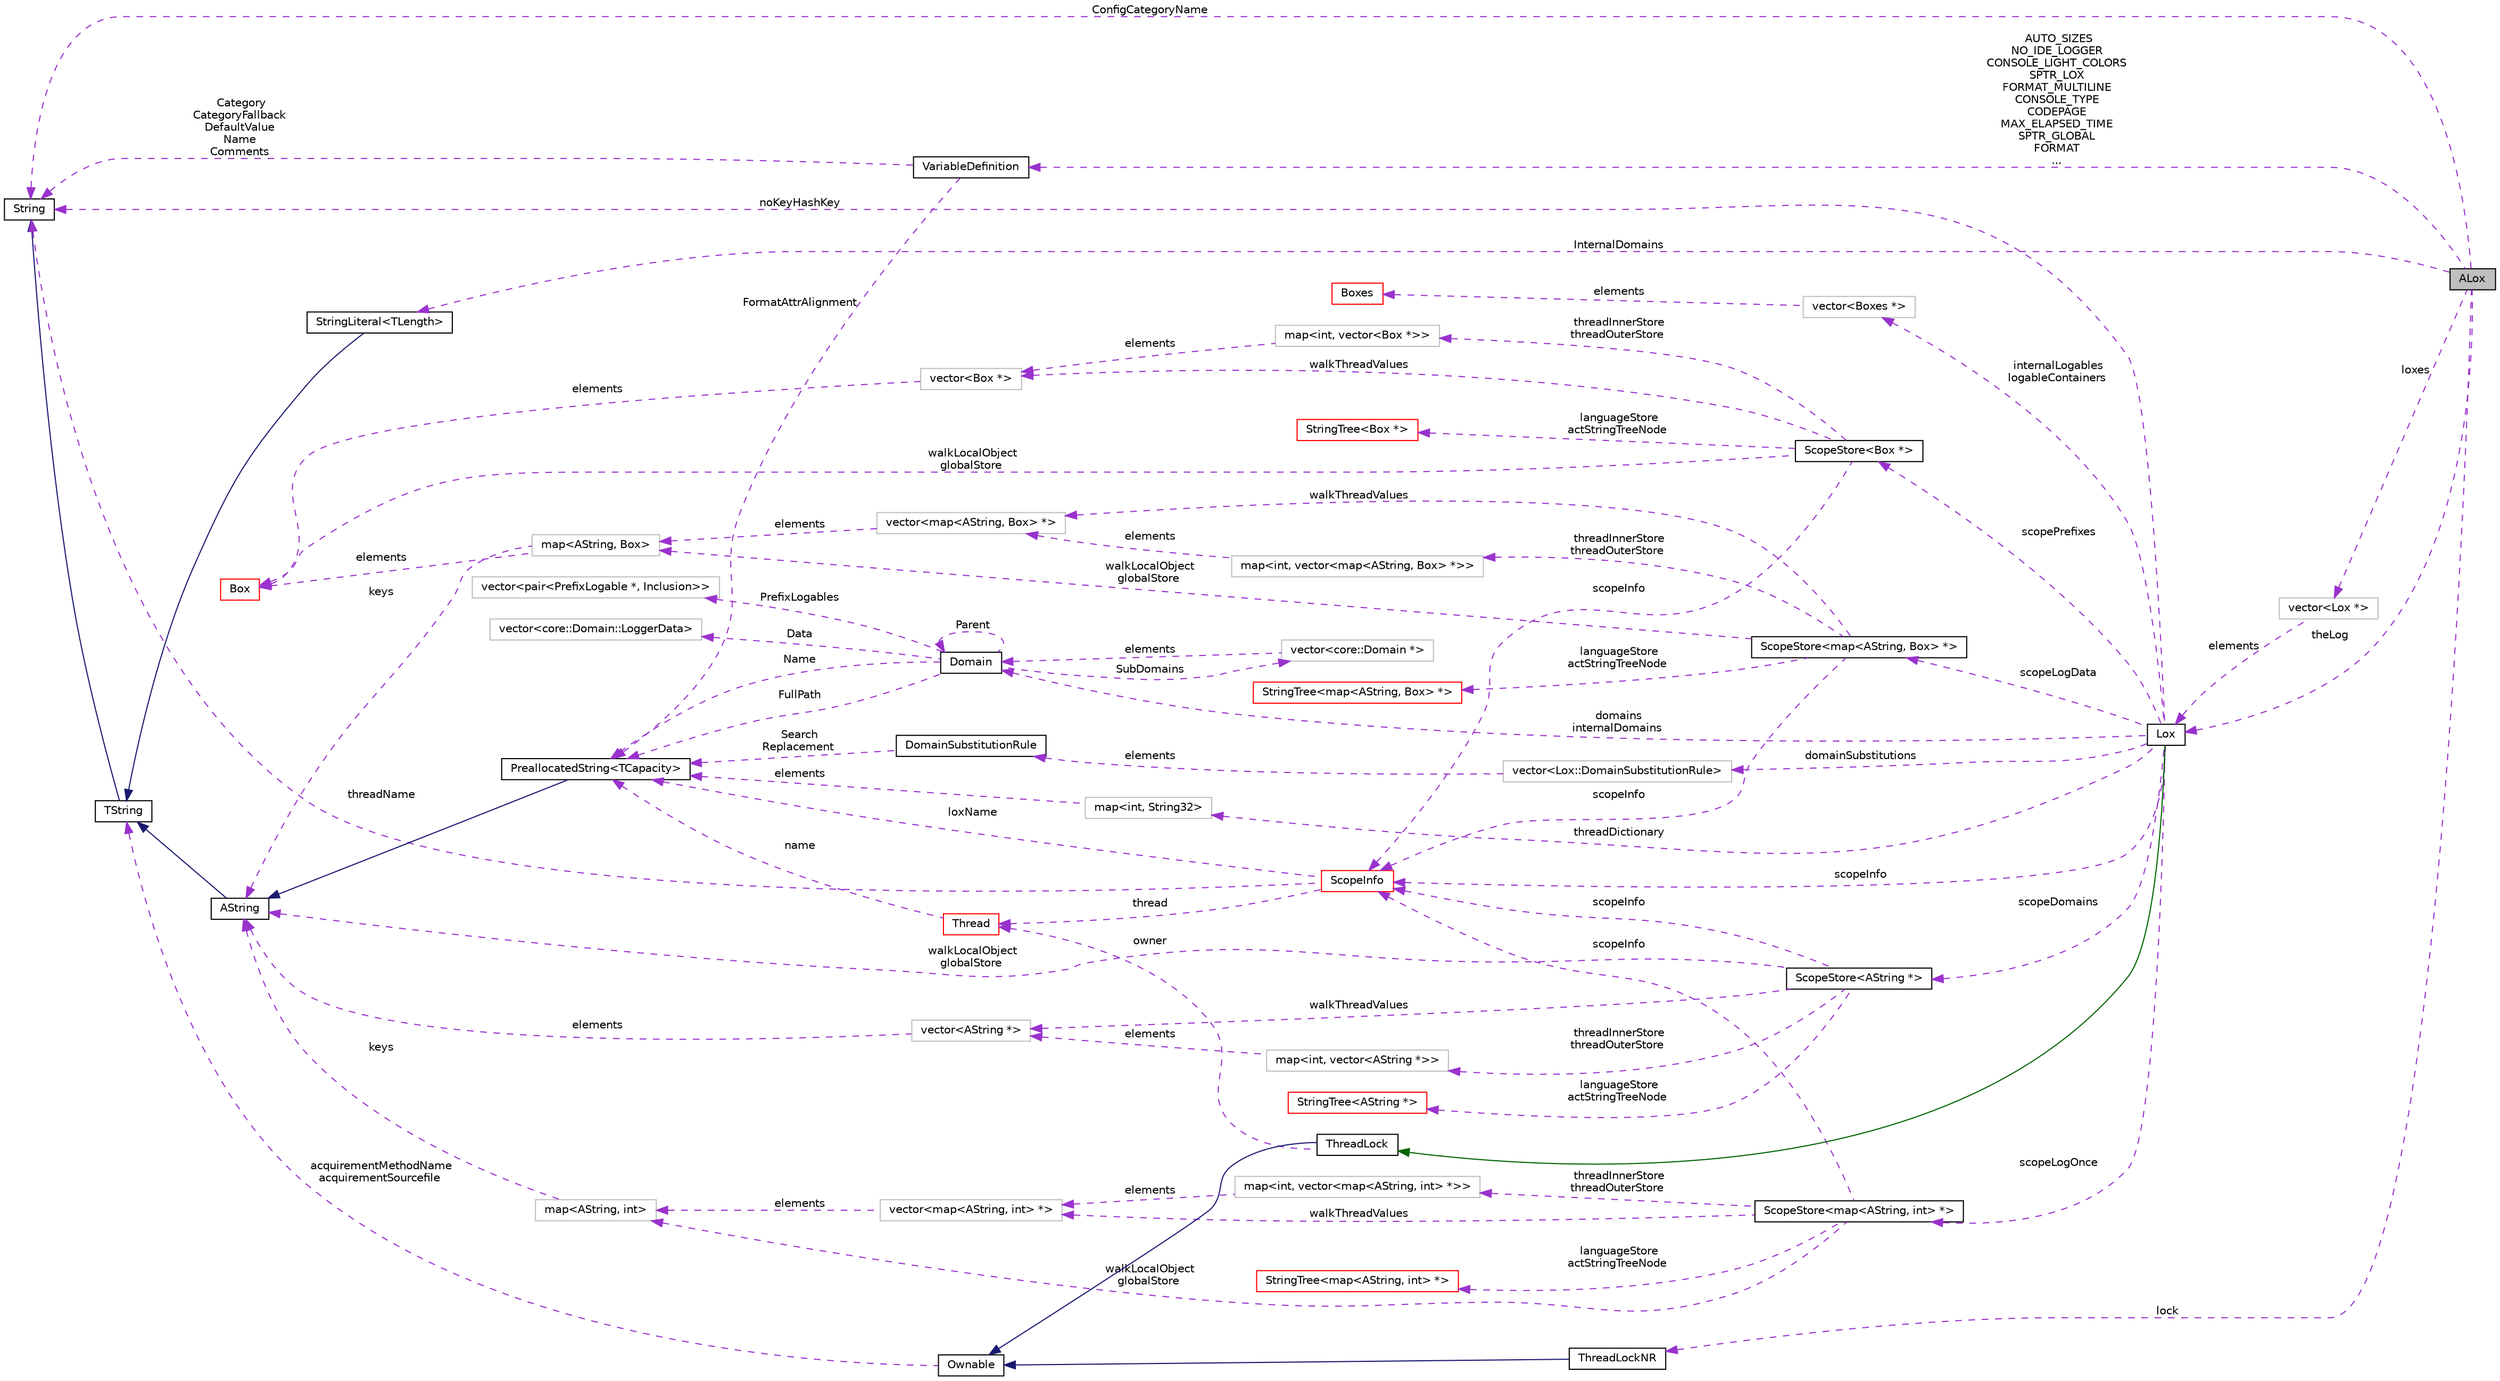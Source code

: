 digraph "ALox"
{
  edge [fontname="Helvetica",fontsize="10",labelfontname="Helvetica",labelfontsize="10"];
  node [fontname="Helvetica",fontsize="10",shape=record];
  rankdir="LR";
  Node1 [label="ALox",height=0.2,width=0.4,color="black", fillcolor="grey75", style="filled", fontcolor="black"];
  Node16 [label="ScopeStore\<map\<AString, Box\> *\>",height=0.2,width=0.4,color="black", fillcolor="white", style="filled",URL="$classaworx_1_1lox_1_1core_1_1ScopeStore.html"];
  Node28 [label="map\<int, vector\<map\<AString, Box\> *\>\>",height=0.2,width=0.4,color="grey75", fillcolor="white", style="filled"];
  Node29 [label="vector\<map\<AString, Box\> *\>",height=0.2,width=0.4,color="grey75", fillcolor="white", style="filled"];
  Node30 [label="map\<AString, Box\>",height=0.2,width=0.4,color="grey75", fillcolor="white", style="filled"];
  Node34 [label="StringTree\<map\<AString, Box\> *\>",height=0.2,width=0.4,color="red", fillcolor="white", style="filled",URL="$classaworx_1_1lib_1_1containers_1_1StringTree.html"];
  Node37 [label="ScopeStore\<AString *\>",height=0.2,width=0.4,color="black", fillcolor="white", style="filled",URL="$classaworx_1_1lox_1_1core_1_1ScopeStore.html"];
  Node38 [label="StringTree\<AString *\>",height=0.2,width=0.4,color="red", fillcolor="white", style="filled",URL="$classaworx_1_1lib_1_1containers_1_1StringTree.html"];
  Node39 [label="vector\<AString *\>",height=0.2,width=0.4,color="grey75", fillcolor="white", style="filled"];
  Node40 [label="map\<int, vector\<AString *\>\>",height=0.2,width=0.4,color="grey75", fillcolor="white", style="filled"];
  Node41 [label="ScopeStore\<Box *\>",height=0.2,width=0.4,color="black", fillcolor="white", style="filled",URL="$classaworx_1_1lox_1_1core_1_1ScopeStore.html"];
  Node42 [label="StringTree\<Box *\>",height=0.2,width=0.4,color="red", fillcolor="white", style="filled",URL="$classaworx_1_1lib_1_1containers_1_1StringTree.html"];
  Node43 [label="vector\<Box *\>",height=0.2,width=0.4,color="grey75", fillcolor="white", style="filled"];
  Node44 [label="map\<int, vector\<Box *\>\>",height=0.2,width=0.4,color="grey75", fillcolor="white", style="filled"];
  Node45 [label="map\<int, String32\>",height=0.2,width=0.4,color="grey75", fillcolor="white", style="filled"];
  Node46 [label="vector\<Lox::DomainSubstitutionRule\>",height=0.2,width=0.4,color="grey75", fillcolor="white", style="filled"];
  Node48 [label="ScopeStore\<map\<AString, int\> *\>",height=0.2,width=0.4,color="black", fillcolor="white", style="filled",URL="$classaworx_1_1lox_1_1core_1_1ScopeStore.html"];
  Node49 [label="map\<int, vector\<map\<AString, int\> *\>\>",height=0.2,width=0.4,color="grey75", fillcolor="white", style="filled"];
  Node50 [label="vector\<map\<AString, int\> *\>",height=0.2,width=0.4,color="grey75", fillcolor="white", style="filled"];
  Node51 [label="map\<AString, int\>",height=0.2,width=0.4,color="grey75", fillcolor="white", style="filled"];
  Node52 [label="StringTree\<map\<AString, int\> *\>",height=0.2,width=0.4,color="red", fillcolor="white", style="filled",URL="$classaworx_1_1lib_1_1containers_1_1StringTree.html"];
  Node53 [label="vector\<Boxes *\>",height=0.2,width=0.4,color="grey75", fillcolor="white", style="filled"];
  Node57 [label="vector\<core::Domain::LoggerData\>",height=0.2,width=0.4,color="grey75", fillcolor="white", style="filled"];
  Node62 [label="vector\<core::Domain *\>",height=0.2,width=0.4,color="grey75", fillcolor="white", style="filled"];
  Node63 [label="vector\<pair\<PrefixLogable *, Inclusion\>\>",height=0.2,width=0.4,color="grey75", fillcolor="white", style="filled"];
  Node64 [label="vector\<Lox *\>",height=0.2,width=0.4,color="grey75", fillcolor="white", style="filled"];
  Node4 [label="PreallocatedString\<TCapacity\>",height=0.2,width=0.4,color="black", fillcolor="white", style="filled",URL="$classaworx_1_1lib_1_1strings_1_1PreallocatedString.html"];
  Node65 [label="StringLiteral\<TLength\>",height=0.2,width=0.4,color="black", fillcolor="white", style="filled",URL="$classaworx_1_1lib_1_1strings_1_1StringLiteral.html"];
  Node2 -> Node1 [dir="back",color="darkorchid3",fontsize="10",style="dashed",label=" ConfigCategoryName" ,fontname="Helvetica"];
  Node2 -> Node3 [dir="back",color="darkorchid3",fontsize="10",style="dashed",label=" Category\nCategoryFallback\nDefaultValue\nName\nComments" ,fontname="Helvetica"];
  Node2 -> Node6 [dir="back",color="midnightblue",fontsize="10",style="solid",fontname="Helvetica"];
  Node2 -> Node9 [dir="back",color="darkorchid3",fontsize="10",style="dashed",label=" noKeyHashKey" ,fontname="Helvetica"];
  Node2 -> Node17 [dir="back",color="darkorchid3",fontsize="10",style="dashed",label=" threadName" ,fontname="Helvetica"];
  Node3 -> Node1 [dir="back",color="darkorchid3",fontsize="10",style="dashed",label=" AUTO_SIZES\nNO_IDE_LOGGER\nCONSOLE_LIGHT_COLORS\nSPTR_LOX\nFORMAT_MULTILINE\nCONSOLE_TYPE\nCODEPAGE\nMAX_ELAPSED_TIME\nSPTR_GLOBAL\nFORMAT\n..." ,fontname="Helvetica"];
  Node4 -> Node3 [dir="back",color="darkorchid3",fontsize="10",style="dashed",label=" FormatAttrAlignment" ,fontname="Helvetica"];
  Node4 -> Node11 [dir="back",color="darkorchid3",fontsize="10",style="dashed",label=" name" ,fontname="Helvetica"];
  Node4 -> Node17 [dir="back",color="darkorchid3",fontsize="10",style="dashed",label=" loxName" ,fontname="Helvetica"];
  Node4 -> Node45 [dir="back",color="darkorchid3",fontsize="10",style="dashed",label=" elements" ,fontname="Helvetica"];
  Node4 -> Node47 [dir="back",color="darkorchid3",fontsize="10",style="dashed",label=" Search\nReplacement" ,fontname="Helvetica"];
  Node4 -> Node56 [dir="back",color="darkorchid3",fontsize="10",style="dashed",label=" Name" ,fontname="Helvetica"];
  Node4 -> Node56 [dir="back",color="darkorchid3",fontsize="10",style="dashed",label=" FullPath" ,fontname="Helvetica"];
  Node5 -> Node4 [dir="back",color="midnightblue",fontsize="10",style="solid",fontname="Helvetica"];
  Node5 -> Node30 [dir="back",color="darkorchid3",fontsize="10",style="dashed",label=" keys" ,fontname="Helvetica"];
  Node5 -> Node37 [dir="back",color="darkorchid3",fontsize="10",style="dashed",label=" walkLocalObject\nglobalStore" ,fontname="Helvetica"];
  Node5 -> Node39 [dir="back",color="darkorchid3",fontsize="10",style="dashed",label=" elements" ,fontname="Helvetica"];
  Node5 -> Node51 [dir="back",color="darkorchid3",fontsize="10",style="dashed",label=" keys" ,fontname="Helvetica"];
  Node6 -> Node5 [dir="back",color="midnightblue",fontsize="10",style="solid",fontname="Helvetica"];
  Node6 -> Node8 [dir="back",color="darkorchid3",fontsize="10",style="dashed",label=" acquirementMethodName\nacquirementSourcefile" ,fontname="Helvetica"];
  Node6 -> Node65 [dir="back",color="midnightblue",fontsize="10",style="solid",fontname="Helvetica"];
  Node7 -> Node1 [dir="back",color="darkorchid3",fontsize="10",style="dashed",label=" lock" ,fontname="Helvetica"];
  Node8 -> Node7 [dir="back",color="midnightblue",fontsize="10",style="solid",fontname="Helvetica"];
  Node8 -> Node10 [dir="back",color="midnightblue",fontsize="10",style="solid",fontname="Helvetica"];
  Node9 -> Node1 [dir="back",color="darkorchid3",fontsize="10",style="dashed",label=" theLog" ,fontname="Helvetica"];
  Node9 -> Node64 [dir="back",color="darkorchid3",fontsize="10",style="dashed",label=" elements" ,fontname="Helvetica"];
  Node10 -> Node9 [dir="back",color="darkgreen",fontsize="10",style="solid",fontname="Helvetica"];
  Node11 -> Node10 [dir="back",color="darkorchid3",fontsize="10",style="dashed",label=" owner" ,fontname="Helvetica"];
  Node11 -> Node17 [dir="back",color="darkorchid3",fontsize="10",style="dashed",label=" thread" ,fontname="Helvetica"];
  Node16 -> Node9 [dir="back",color="darkorchid3",fontsize="10",style="dashed",label=" scopeLogData" ,fontname="Helvetica"];
  Node17 -> Node9 [dir="back",color="darkorchid3",fontsize="10",style="dashed",label=" scopeInfo" ,fontname="Helvetica"];
  Node17 -> Node16 [dir="back",color="darkorchid3",fontsize="10",style="dashed",label=" scopeInfo" ,fontname="Helvetica"];
  Node17 -> Node37 [dir="back",color="darkorchid3",fontsize="10",style="dashed",label=" scopeInfo" ,fontname="Helvetica"];
  Node17 -> Node41 [dir="back",color="darkorchid3",fontsize="10",style="dashed",label=" scopeInfo" ,fontname="Helvetica"];
  Node17 -> Node48 [dir="back",color="darkorchid3",fontsize="10",style="dashed",label=" scopeInfo" ,fontname="Helvetica"];
  Node28 -> Node16 [dir="back",color="darkorchid3",fontsize="10",style="dashed",label=" threadInnerStore\nthreadOuterStore" ,fontname="Helvetica"];
  Node29 -> Node16 [dir="back",color="darkorchid3",fontsize="10",style="dashed",label=" walkThreadValues" ,fontname="Helvetica"];
  Node29 -> Node28 [dir="back",color="darkorchid3",fontsize="10",style="dashed",label=" elements" ,fontname="Helvetica"];
  Node30 -> Node16 [dir="back",color="darkorchid3",fontsize="10",style="dashed",label=" walkLocalObject\nglobalStore" ,fontname="Helvetica"];
  Node30 -> Node29 [dir="back",color="darkorchid3",fontsize="10",style="dashed",label=" elements" ,fontname="Helvetica"];
  Node31 -> Node30 [dir="back",color="darkorchid3",fontsize="10",style="dashed",label=" elements" ,fontname="Helvetica"];
  Node31 -> Node41 [dir="back",color="darkorchid3",fontsize="10",style="dashed",label=" walkLocalObject\nglobalStore" ,fontname="Helvetica"];
  Node31 -> Node43 [dir="back",color="darkorchid3",fontsize="10",style="dashed",label=" elements" ,fontname="Helvetica"];
  Node34 -> Node16 [dir="back",color="darkorchid3",fontsize="10",style="dashed",label=" languageStore\nactStringTreeNode" ,fontname="Helvetica"];
  Node37 -> Node9 [dir="back",color="darkorchid3",fontsize="10",style="dashed",label=" scopeDomains" ,fontname="Helvetica"];
  Node38 -> Node37 [dir="back",color="darkorchid3",fontsize="10",style="dashed",label=" languageStore\nactStringTreeNode" ,fontname="Helvetica"];
  Node39 -> Node37 [dir="back",color="darkorchid3",fontsize="10",style="dashed",label=" walkThreadValues" ,fontname="Helvetica"];
  Node39 -> Node40 [dir="back",color="darkorchid3",fontsize="10",style="dashed",label=" elements" ,fontname="Helvetica"];
  Node40 -> Node37 [dir="back",color="darkorchid3",fontsize="10",style="dashed",label=" threadInnerStore\nthreadOuterStore" ,fontname="Helvetica"];
  Node41 -> Node9 [dir="back",color="darkorchid3",fontsize="10",style="dashed",label=" scopePrefixes" ,fontname="Helvetica"];
  Node42 -> Node41 [dir="back",color="darkorchid3",fontsize="10",style="dashed",label=" languageStore\nactStringTreeNode" ,fontname="Helvetica"];
  Node43 -> Node41 [dir="back",color="darkorchid3",fontsize="10",style="dashed",label=" walkThreadValues" ,fontname="Helvetica"];
  Node43 -> Node44 [dir="back",color="darkorchid3",fontsize="10",style="dashed",label=" elements" ,fontname="Helvetica"];
  Node44 -> Node41 [dir="back",color="darkorchid3",fontsize="10",style="dashed",label=" threadInnerStore\nthreadOuterStore" ,fontname="Helvetica"];
  Node45 -> Node9 [dir="back",color="darkorchid3",fontsize="10",style="dashed",label=" threadDictionary" ,fontname="Helvetica"];
  Node46 -> Node9 [dir="back",color="darkorchid3",fontsize="10",style="dashed",label=" domainSubstitutions" ,fontname="Helvetica"];
  Node47 -> Node46 [dir="back",color="darkorchid3",fontsize="10",style="dashed",label=" elements" ,fontname="Helvetica"];
  Node48 -> Node9 [dir="back",color="darkorchid3",fontsize="10",style="dashed",label=" scopeLogOnce" ,fontname="Helvetica"];
  Node49 -> Node48 [dir="back",color="darkorchid3",fontsize="10",style="dashed",label=" threadInnerStore\nthreadOuterStore" ,fontname="Helvetica"];
  Node50 -> Node48 [dir="back",color="darkorchid3",fontsize="10",style="dashed",label=" walkThreadValues" ,fontname="Helvetica"];
  Node50 -> Node49 [dir="back",color="darkorchid3",fontsize="10",style="dashed",label=" elements" ,fontname="Helvetica"];
  Node51 -> Node48 [dir="back",color="darkorchid3",fontsize="10",style="dashed",label=" walkLocalObject\nglobalStore" ,fontname="Helvetica"];
  Node51 -> Node50 [dir="back",color="darkorchid3",fontsize="10",style="dashed",label=" elements" ,fontname="Helvetica"];
  Node52 -> Node48 [dir="back",color="darkorchid3",fontsize="10",style="dashed",label=" languageStore\nactStringTreeNode" ,fontname="Helvetica"];
  Node53 -> Node9 [dir="back",color="darkorchid3",fontsize="10",style="dashed",label=" internalLogables\nlogableContainers" ,fontname="Helvetica"];
  Node54 -> Node53 [dir="back",color="darkorchid3",fontsize="10",style="dashed",label=" elements" ,fontname="Helvetica"];
  Node56 -> Node9 [dir="back",color="darkorchid3",fontsize="10",style="dashed",label=" domains\ninternalDomains" ,fontname="Helvetica"];
  Node56 -> Node56 [dir="back",color="darkorchid3",fontsize="10",style="dashed",label=" Parent" ,fontname="Helvetica"];
  Node56 -> Node62 [dir="back",color="darkorchid3",fontsize="10",style="dashed",label=" elements" ,fontname="Helvetica"];
  Node57 -> Node56 [dir="back",color="darkorchid3",fontsize="10",style="dashed",label=" Data" ,fontname="Helvetica"];
  Node62 -> Node56 [dir="back",color="darkorchid3",fontsize="10",style="dashed",label=" SubDomains" ,fontname="Helvetica"];
  Node63 -> Node56 [dir="back",color="darkorchid3",fontsize="10",style="dashed",label=" PrefixLogables" ,fontname="Helvetica"];
  Node64 -> Node1 [dir="back",color="darkorchid3",fontsize="10",style="dashed",label=" loxes" ,fontname="Helvetica"];
  Node65 -> Node1 [dir="back",color="darkorchid3",fontsize="10",style="dashed",label=" InternalDomains" ,fontname="Helvetica"];
  Node2 [label="String",height=0.2,width=0.4,color="black", fillcolor="white", style="filled",URL="$classaworx_1_1lib_1_1strings_1_1String.html"];
  Node3 [label="VariableDefinition",height=0.2,width=0.4,color="black", fillcolor="white", style="filled",URL="$structaworx_1_1lib_1_1config_1_1VariableDefinition.html"];
  Node5 [label="AString",height=0.2,width=0.4,color="black", fillcolor="white", style="filled",URL="$classaworx_1_1lib_1_1strings_1_1AString.html"];
  Node6 [label="TString",height=0.2,width=0.4,color="black", fillcolor="white", style="filled",URL="$classaworx_1_1lib_1_1strings_1_1TString.html"];
  Node7 [label="ThreadLockNR",height=0.2,width=0.4,color="black", fillcolor="white", style="filled",URL="$classaworx_1_1lib_1_1threads_1_1ThreadLockNR.html"];
  Node8 [label="Ownable",height=0.2,width=0.4,color="black", fillcolor="white", style="filled",URL="$classaworx_1_1lib_1_1lang_1_1Ownable.html"];
  Node9 [label="Lox",height=0.2,width=0.4,color="black", fillcolor="white", style="filled",URL="$classaworx_1_1lox_1_1Lox.html"];
  Node10 [label="ThreadLock",height=0.2,width=0.4,color="black", fillcolor="white", style="filled",URL="$classaworx_1_1lib_1_1threads_1_1ThreadLock.html"];
  Node11 [label="Thread",height=0.2,width=0.4,color="red", fillcolor="white", style="filled",URL="$classaworx_1_1lib_1_1threads_1_1Thread.html"];
  Node17 [label="ScopeInfo",height=0.2,width=0.4,color="red", fillcolor="white", style="filled",URL="$classaworx_1_1lox_1_1core_1_1ScopeInfo.html"];
  Node31 [label="Box",height=0.2,width=0.4,color="red", fillcolor="white", style="filled",URL="$classaworx_1_1lib_1_1boxing_1_1Box.html"];
  Node47 [label="DomainSubstitutionRule",height=0.2,width=0.4,color="black", fillcolor="white", style="filled",URL="$structaworx_1_1lox_1_1Lox_1_1DomainSubstitutionRule.html"];
  Node54 [label="Boxes",height=0.2,width=0.4,color="red", fillcolor="white", style="filled",URL="$classaworx_1_1lib_1_1boxing_1_1Boxes.html"];
  Node56 [label="Domain",height=0.2,width=0.4,color="black", fillcolor="white", style="filled",URL="$classaworx_1_1lox_1_1core_1_1Domain.html"];
}

